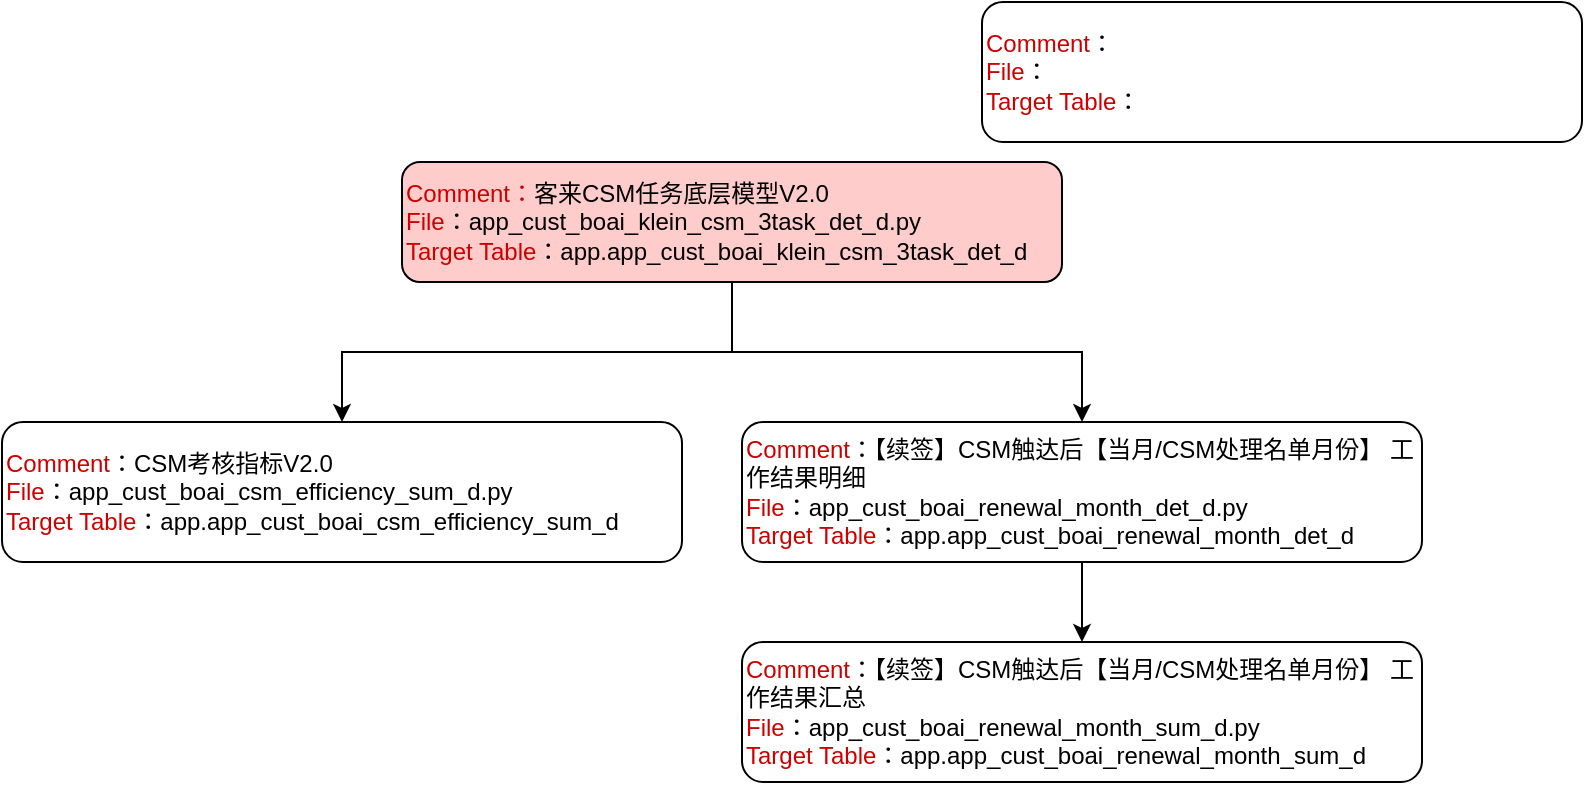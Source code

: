 <mxfile version="21.5.0" type="github">
  <diagram name="第 1 页" id="sbkb4hXFQLxR07IRilG2">
    <mxGraphModel dx="1306" dy="812" grid="1" gridSize="10" guides="1" tooltips="1" connect="1" arrows="1" fold="1" page="1" pageScale="1" pageWidth="827" pageHeight="1169" math="0" shadow="0">
      <root>
        <mxCell id="0" />
        <mxCell id="1" parent="0" />
        <mxCell id="Ctg1ZKv8Jpn2vrHf4hRV-12" style="edgeStyle=orthogonalEdgeStyle;rounded=0;orthogonalLoop=1;jettySize=auto;html=1;fontColor=#000000;" parent="1" source="Ctg1ZKv8Jpn2vrHf4hRV-1" target="Ctg1ZKv8Jpn2vrHf4hRV-3" edge="1">
          <mxGeometry relative="1" as="geometry" />
        </mxCell>
        <mxCell id="WtB-qjn0zmHT_pskbnio-2" style="edgeStyle=orthogonalEdgeStyle;rounded=0;orthogonalLoop=1;jettySize=auto;html=1;entryX=0.5;entryY=0;entryDx=0;entryDy=0;" parent="1" source="Ctg1ZKv8Jpn2vrHf4hRV-1" target="WtB-qjn0zmHT_pskbnio-1" edge="1">
          <mxGeometry relative="1" as="geometry" />
        </mxCell>
        <mxCell id="Ctg1ZKv8Jpn2vrHf4hRV-1" value="&lt;font color=&quot;#cc0000&quot;&gt;Comment：&lt;/font&gt;客来CSM任务底层模型V2.0&lt;span data-sl-origin-json=&quot;JTVCJTdCJTIyYmdDb2xvciUyMiUzQSUyMiUyM0ZGRTVDNyUyMiUyQyUyMnRleHQlMjIlM0ElMjIlRTUlQUUlQTIlRTYlOUQlQTUlRTQlQkIlQkIlRTUlOEElQTElRTUlQkElOTUlRTUlQjElODIlRTYlQTglQTElRTUlOUUlOEIlMjIlN0QlNUQ=&quot;&gt;&lt;/span&gt;&lt;font color=&quot;#cc0000&quot;&gt;&lt;br&gt;File&lt;/font&gt;：app_cust_boai_klein_csm_3task_det_d&lt;span style=&quot;background-color: initial;&quot;&gt;.py&lt;/span&gt;&lt;br&gt;&lt;font color=&quot;#cc0000&quot;&gt;Target Table&lt;/font&gt;：app.app_cust_boai_klein_csm_3task_det_d" style="rounded=1;whiteSpace=wrap;html=1;align=left;fillColor=#FFCCCC;" parent="1" vertex="1">
          <mxGeometry x="220" y="210" width="330" height="60" as="geometry" />
        </mxCell>
        <mxCell id="Ctg1ZKv8Jpn2vrHf4hRV-2" value="&lt;font color=&quot;#cc0000&quot;&gt;Comment&lt;/font&gt;：&lt;font color=&quot;#cc0000&quot;&gt;&lt;br&gt;File&lt;/font&gt;：&lt;br&gt;&lt;font color=&quot;#cc0000&quot;&gt;Target Table&lt;/font&gt;：" style="rounded=1;whiteSpace=wrap;html=1;align=left;" parent="1" vertex="1">
          <mxGeometry x="510" y="130" width="300" height="70" as="geometry" />
        </mxCell>
        <mxCell id="Ctg1ZKv8Jpn2vrHf4hRV-3" value="&lt;font color=&quot;#cc0000&quot;&gt;Comment&lt;/font&gt;：CSM考核指标V2.0&lt;br&gt;&lt;font color=&quot;#cc0000&quot;&gt;File&lt;/font&gt;：app_cust_boai_csm_efficiency_sum_d&lt;span style=&quot;background-color: initial;&quot;&gt;.py&lt;/span&gt;&lt;br&gt;&lt;font color=&quot;#cc0000&quot;&gt;Target Table&lt;/font&gt;：app.app_cust_boai_csm_efficiency_sum_d" style="rounded=1;whiteSpace=wrap;html=1;align=left;" parent="1" vertex="1">
          <mxGeometry x="20" y="340" width="340" height="70" as="geometry" />
        </mxCell>
        <mxCell id="WtB-qjn0zmHT_pskbnio-4" value="" style="edgeStyle=orthogonalEdgeStyle;rounded=0;orthogonalLoop=1;jettySize=auto;html=1;" parent="1" source="WtB-qjn0zmHT_pskbnio-1" target="WtB-qjn0zmHT_pskbnio-3" edge="1">
          <mxGeometry relative="1" as="geometry" />
        </mxCell>
        <mxCell id="WtB-qjn0zmHT_pskbnio-1" value="&lt;font color=&quot;#cc0000&quot;&gt;Comment&lt;/font&gt;：【续签】CSM触达后【当月/CSM处理名单月份】 工作结果明细&lt;br&gt;&lt;font color=&quot;#cc0000&quot;&gt;File&lt;/font&gt;：app_cust_boai_renewal_month_det_d&lt;span style=&quot;background-color: initial;&quot;&gt;.py&lt;/span&gt;&lt;br&gt;&lt;font color=&quot;#cc0000&quot;&gt;Target Table&lt;/font&gt;：app.app_cust_boai_renewal_month_det_d" style="rounded=1;whiteSpace=wrap;html=1;align=left;" parent="1" vertex="1">
          <mxGeometry x="390" y="340" width="340" height="70" as="geometry" />
        </mxCell>
        <mxCell id="WtB-qjn0zmHT_pskbnio-3" value="&lt;font color=&quot;#cc0000&quot;&gt;Comment&lt;/font&gt;：【续签】CSM触达后【当月/CSM处理名单月份】 工作结果汇总&lt;br&gt;&lt;font color=&quot;#cc0000&quot;&gt;File&lt;/font&gt;：app_cust_boai_renewal_month_sum_d&lt;span style=&quot;background-color: initial;&quot;&gt;.py&lt;/span&gt;&lt;br&gt;&lt;font color=&quot;#cc0000&quot;&gt;Target Table&lt;/font&gt;：app.app_cust_boai_renewal_month_sum_d" style="rounded=1;whiteSpace=wrap;html=1;align=left;" parent="1" vertex="1">
          <mxGeometry x="390" y="450" width="340" height="70" as="geometry" />
        </mxCell>
      </root>
    </mxGraphModel>
  </diagram>
</mxfile>
